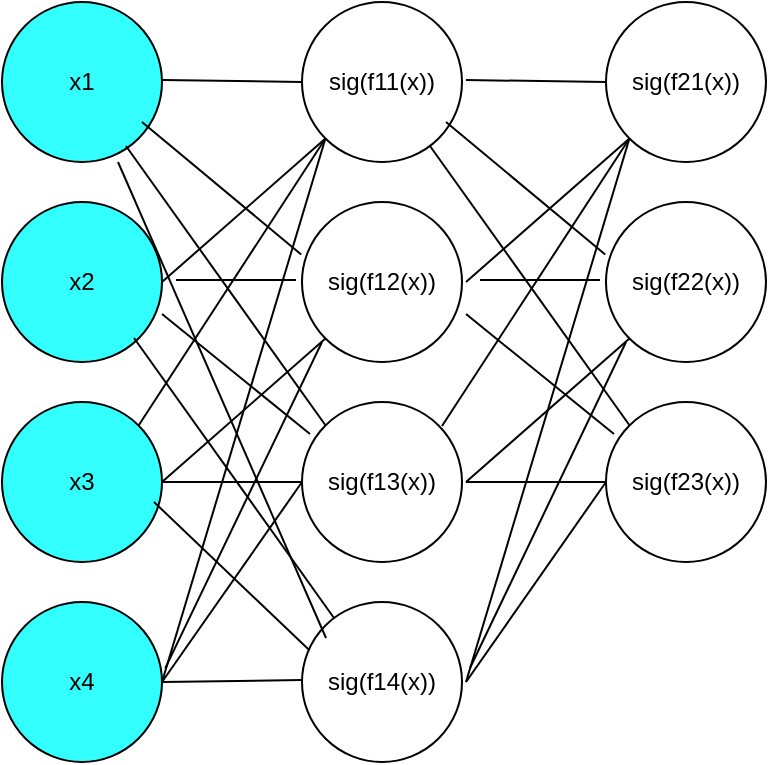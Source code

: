 <mxGraphModel dx="641" dy="389" grid="1" gridSize="10" guides="1" tooltips="1" connect="1" arrows="1" fold="1" page="1" pageScale="1" pageWidth="850" pageHeight="1100" background="#ffffff"><root><mxCell id="0"/><mxCell id="1" parent="0"/><mxCell id="2" value="x1" style="ellipse;whiteSpace=wrap;html=1;aspect=fixed;fillColor=#33FFFF;" parent="1" vertex="1"><mxGeometry x="60" y="80" width="80" height="80" as="geometry"/></mxCell><mxCell id="3" value="&lt;span&gt;x2&lt;/span&gt;" style="ellipse;whiteSpace=wrap;html=1;aspect=fixed;fillColor=#33FFFF;" parent="1" vertex="1"><mxGeometry x="60" y="180" width="80" height="80" as="geometry"/></mxCell><mxCell id="4" value="x3" style="ellipse;whiteSpace=wrap;html=1;aspect=fixed;fillColor=#33FFFF;" parent="1" vertex="1"><mxGeometry x="60" y="280" width="80" height="80" as="geometry"/></mxCell><mxCell id="5" value="x4" style="ellipse;whiteSpace=wrap;html=1;aspect=fixed;fillColor=#33FFFF;" parent="1" vertex="1"><mxGeometry x="60" y="380" width="80" height="80" as="geometry"/></mxCell><mxCell id="6" value="sig(f11(x))" style="ellipse;whiteSpace=wrap;html=1;aspect=fixed;" parent="1" vertex="1"><mxGeometry x="210" y="80" width="80" height="80" as="geometry"/></mxCell><mxCell id="7" value="sig(f12(x))&lt;br&gt;" style="ellipse;whiteSpace=wrap;html=1;aspect=fixed;" parent="1" vertex="1"><mxGeometry x="210" y="180" width="80" height="80" as="geometry"/></mxCell><mxCell id="8" value="sig(f13(x))" style="ellipse;whiteSpace=wrap;html=1;aspect=fixed;" parent="1" vertex="1"><mxGeometry x="210" y="280" width="80" height="80" as="geometry"/></mxCell><mxCell id="9" value="sig(f14(x))" style="ellipse;whiteSpace=wrap;html=1;aspect=fixed;" parent="1" vertex="1"><mxGeometry x="210" y="380" width="80" height="80" as="geometry"/></mxCell><mxCell id="10" value="" style="endArrow=none;html=1;" parent="1" edge="1"><mxGeometry width="50" height="50" relative="1" as="geometry"><mxPoint x="147" y="219" as="sourcePoint"/><mxPoint x="207" y="219" as="targetPoint"/></mxGeometry></mxCell><mxCell id="11" value="" style="endArrow=none;html=1;" parent="1" edge="1"><mxGeometry width="50" height="50" relative="1" as="geometry"><mxPoint x="140" y="320" as="sourcePoint"/><mxPoint x="210" y="320" as="targetPoint"/></mxGeometry></mxCell><mxCell id="12" value="" style="endArrow=none;html=1;exitX=1;exitY=0.5;" parent="1" source="5" edge="1"><mxGeometry width="50" height="50" relative="1" as="geometry"><mxPoint x="150" y="419" as="sourcePoint"/><mxPoint x="210" y="419" as="targetPoint"/></mxGeometry></mxCell><mxCell id="13" value="" style="endArrow=none;html=1;entryX=0;entryY=0.5;" parent="1" target="6" edge="1"><mxGeometry width="50" height="50" relative="1" as="geometry"><mxPoint x="140" y="119" as="sourcePoint"/><mxPoint x="200" y="119" as="targetPoint"/></mxGeometry></mxCell><mxCell id="14" value="" style="endArrow=none;html=1;entryX=-0.005;entryY=0.328;entryPerimeter=0;" parent="1" target="7" edge="1"><mxGeometry width="50" height="50" relative="1" as="geometry"><mxPoint x="130" y="140" as="sourcePoint"/><mxPoint x="200" y="200" as="targetPoint"/></mxGeometry></mxCell><mxCell id="16" value="" style="endArrow=none;html=1;" parent="1" edge="1"><mxGeometry width="50" height="50" relative="1" as="geometry"><mxPoint x="122" y="152" as="sourcePoint"/><mxPoint x="222" y="292" as="targetPoint"/></mxGeometry></mxCell><mxCell id="17" value="" style="endArrow=none;html=1;" parent="1" edge="1"><mxGeometry width="50" height="50" relative="1" as="geometry"><mxPoint x="118" y="160" as="sourcePoint"/><mxPoint x="222" y="398" as="targetPoint"/></mxGeometry></mxCell><mxCell id="18" value="" style="endArrow=none;html=1;" parent="1" edge="1"><mxGeometry width="50" height="50" relative="1" as="geometry"><mxPoint x="140" y="236" as="sourcePoint"/><mxPoint x="214" y="296" as="targetPoint"/></mxGeometry></mxCell><mxCell id="19" value="" style="endArrow=none;html=1;" parent="1" edge="1"><mxGeometry width="50" height="50" relative="1" as="geometry"><mxPoint x="126" y="248" as="sourcePoint"/><mxPoint x="226" y="388" as="targetPoint"/></mxGeometry></mxCell><mxCell id="21" value="" style="endArrow=none;html=1;entryX=0;entryY=1;exitX=1;exitY=0.5;" parent="1" source="3" target="6" edge="1"><mxGeometry width="50" height="50" relative="1" as="geometry"><mxPoint x="150" y="246" as="sourcePoint"/><mxPoint x="224" y="306" as="targetPoint"/></mxGeometry></mxCell><mxCell id="22" value="" style="endArrow=none;html=1;entryX=0.045;entryY=0.3;entryPerimeter=0;" parent="1" target="9" edge="1"><mxGeometry width="50" height="50" relative="1" as="geometry"><mxPoint x="136" y="330" as="sourcePoint"/><mxPoint x="210" y="390" as="targetPoint"/></mxGeometry></mxCell><mxCell id="23" value="" style="endArrow=none;html=1;entryX=0;entryY=1;exitX=1;exitY=0.5;" parent="1" edge="1"><mxGeometry width="50" height="50" relative="1" as="geometry"><mxPoint x="140" y="320" as="sourcePoint"/><mxPoint x="222" y="248" as="targetPoint"/></mxGeometry></mxCell><mxCell id="25" value="" style="endArrow=none;html=1;entryX=0;entryY=1;exitX=1;exitY=0;" parent="1" source="4" target="6" edge="1"><mxGeometry width="50" height="50" relative="1" as="geometry"><mxPoint x="115" y="305" as="sourcePoint"/><mxPoint x="165" y="255" as="targetPoint"/></mxGeometry></mxCell><mxCell id="26" value="" style="endArrow=none;html=1;entryX=0;entryY=0.5;exitX=1;exitY=0.5;" parent="1" source="5" target="8" edge="1"><mxGeometry width="50" height="50" relative="1" as="geometry"><mxPoint x="132" y="360" as="sourcePoint"/><mxPoint x="210" y="434" as="targetPoint"/></mxGeometry></mxCell><mxCell id="27" value="" style="endArrow=none;html=1;exitX=1.02;exitY=0.415;exitPerimeter=0;" parent="1" source="5" edge="1"><mxGeometry width="50" height="50" relative="1" as="geometry"><mxPoint x="138" y="437" as="sourcePoint"/><mxPoint x="220" y="250" as="targetPoint"/></mxGeometry></mxCell><mxCell id="28" value="" style="endArrow=none;html=1;exitX=1;exitY=0.5;entryX=0;entryY=1;" parent="1" source="5" target="6" edge="1"><mxGeometry width="50" height="50" relative="1" as="geometry"><mxPoint x="152" y="423" as="sourcePoint"/><mxPoint x="230" y="260" as="targetPoint"/></mxGeometry></mxCell><mxCell id="63" value="sig(f21(x))" style="ellipse;whiteSpace=wrap;html=1;aspect=fixed;" vertex="1" parent="1"><mxGeometry x="362" y="80" width="80" height="80" as="geometry"/></mxCell><mxCell id="64" value="sig(f22(x))&lt;br&gt;" style="ellipse;whiteSpace=wrap;html=1;aspect=fixed;" vertex="1" parent="1"><mxGeometry x="362" y="180" width="80" height="80" as="geometry"/></mxCell><mxCell id="65" value="sig(f23(x))" style="ellipse;whiteSpace=wrap;html=1;aspect=fixed;" vertex="1" parent="1"><mxGeometry x="362" y="280" width="80" height="80" as="geometry"/></mxCell><mxCell id="66" value="" style="endArrow=none;html=1;" edge="1" parent="1"><mxGeometry width="50" height="50" relative="1" as="geometry"><mxPoint x="299" y="219" as="sourcePoint"/><mxPoint x="359" y="219" as="targetPoint"/></mxGeometry></mxCell><mxCell id="67" value="" style="endArrow=none;html=1;" edge="1" parent="1"><mxGeometry width="50" height="50" relative="1" as="geometry"><mxPoint x="292" y="320" as="sourcePoint"/><mxPoint x="362" y="320" as="targetPoint"/></mxGeometry></mxCell><mxCell id="69" value="" style="endArrow=none;html=1;entryX=0;entryY=0.5;" edge="1" target="63" parent="1"><mxGeometry width="50" height="50" relative="1" as="geometry"><mxPoint x="292" y="119" as="sourcePoint"/><mxPoint x="352" y="119" as="targetPoint"/></mxGeometry></mxCell><mxCell id="70" value="" style="endArrow=none;html=1;entryX=-0.005;entryY=0.328;entryPerimeter=0;" edge="1" target="64" parent="1"><mxGeometry width="50" height="50" relative="1" as="geometry"><mxPoint x="282" y="140" as="sourcePoint"/><mxPoint x="352" y="200" as="targetPoint"/></mxGeometry></mxCell><mxCell id="71" value="" style="endArrow=none;html=1;" edge="1" parent="1"><mxGeometry width="50" height="50" relative="1" as="geometry"><mxPoint x="274" y="152" as="sourcePoint"/><mxPoint x="374" y="292" as="targetPoint"/></mxGeometry></mxCell><mxCell id="73" value="" style="endArrow=none;html=1;" edge="1" parent="1"><mxGeometry width="50" height="50" relative="1" as="geometry"><mxPoint x="292" y="236" as="sourcePoint"/><mxPoint x="366" y="296" as="targetPoint"/></mxGeometry></mxCell><mxCell id="75" value="" style="endArrow=none;html=1;entryX=0;entryY=1;exitX=1;exitY=0.5;" edge="1" target="63" parent="1"><mxGeometry width="50" height="50" relative="1" as="geometry"><mxPoint x="292" y="220" as="sourcePoint"/><mxPoint x="376" y="306" as="targetPoint"/></mxGeometry></mxCell><mxCell id="77" value="" style="endArrow=none;html=1;entryX=0;entryY=1;exitX=1;exitY=0.5;" edge="1" parent="1"><mxGeometry width="50" height="50" relative="1" as="geometry"><mxPoint x="292" y="320" as="sourcePoint"/><mxPoint x="374" y="248" as="targetPoint"/></mxGeometry></mxCell><mxCell id="78" value="" style="endArrow=none;html=1;entryX=0;entryY=1;exitX=1;exitY=0;" edge="1" target="63" parent="1"><mxGeometry width="50" height="50" relative="1" as="geometry"><mxPoint x="280" y="292" as="sourcePoint"/><mxPoint x="317" y="255" as="targetPoint"/></mxGeometry></mxCell><mxCell id="79" value="" style="endArrow=none;html=1;entryX=0;entryY=0.5;exitX=1;exitY=0.5;" edge="1" target="65" parent="1"><mxGeometry width="50" height="50" relative="1" as="geometry"><mxPoint x="292" y="420" as="sourcePoint"/><mxPoint x="362" y="434" as="targetPoint"/></mxGeometry></mxCell><mxCell id="80" value="" style="endArrow=none;html=1;exitX=1.02;exitY=0.415;exitPerimeter=0;" edge="1" parent="1"><mxGeometry width="50" height="50" relative="1" as="geometry"><mxPoint x="294" y="413" as="sourcePoint"/><mxPoint x="372" y="250" as="targetPoint"/></mxGeometry></mxCell><mxCell id="81" value="" style="endArrow=none;html=1;exitX=1;exitY=0.5;entryX=0;entryY=1;" edge="1" target="63" parent="1"><mxGeometry width="50" height="50" relative="1" as="geometry"><mxPoint x="292" y="420" as="sourcePoint"/><mxPoint x="382" y="260" as="targetPoint"/></mxGeometry></mxCell></root></mxGraphModel>